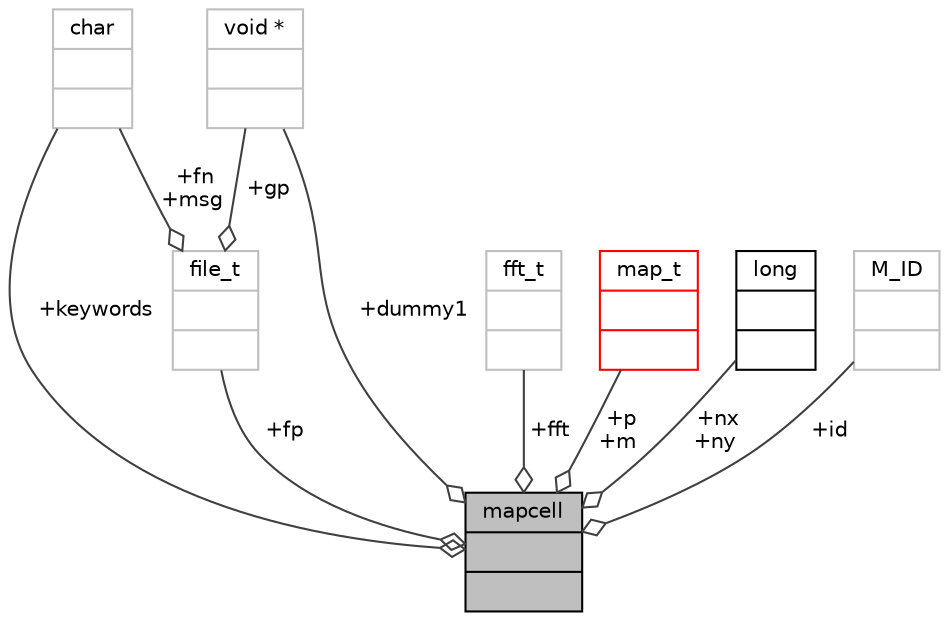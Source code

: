 digraph "mapcell"
{
 // INTERACTIVE_SVG=YES
  bgcolor="transparent";
  edge [fontname="Helvetica",fontsize="10",labelfontname="Helvetica",labelfontsize="10"];
  node [fontname="Helvetica",fontsize="10",shape=record];
  Node447 [label="{mapcell\n||}",height=0.2,width=0.4,color="black", fillcolor="grey75", style="filled", fontcolor="black"];
  Node448 -> Node447 [color="grey25",fontsize="10",style="solid",label=" +fp" ,arrowhead="odiamond",fontname="Helvetica"];
  Node448 [label="{file_t\n||}",height=0.2,width=0.4,color="grey75"];
  Node449 -> Node448 [color="grey25",fontsize="10",style="solid",label=" +fn\n+msg" ,arrowhead="odiamond",fontname="Helvetica"];
  Node449 [label="{char\n||}",height=0.2,width=0.4,color="grey75"];
  Node451 -> Node448 [color="grey25",fontsize="10",style="solid",label=" +gp" ,arrowhead="odiamond",fontname="Helvetica"];
  Node451 [label="{void *\n||}",height=0.2,width=0.4,color="grey75"];
  Node452 -> Node447 [color="grey25",fontsize="10",style="solid",label=" +fft" ,arrowhead="odiamond",fontname="Helvetica"];
  Node452 [label="{fft_t\n||}",height=0.2,width=0.4,color="grey75"];
  Node449 -> Node447 [color="grey25",fontsize="10",style="solid",label=" +keywords" ,arrowhead="odiamond",fontname="Helvetica"];
  Node455 -> Node447 [color="grey25",fontsize="10",style="solid",label=" +p\n+m" ,arrowhead="odiamond",fontname="Helvetica"];
  Node455 [label="{map_t\n||}",height=0.2,width=0.4,color="red",URL="$type_8h.html#structmap__t"];
  Node458 -> Node447 [color="grey25",fontsize="10",style="solid",label=" +nx\n+ny" ,arrowhead="odiamond",fontname="Helvetica"];
  Node458 [label="{long\n||}",height=0.2,width=0.4,color="black",URL="$classlong.html"];
  Node459 -> Node447 [color="grey25",fontsize="10",style="solid",label=" +id" ,arrowhead="odiamond",fontname="Helvetica"];
  Node459 [label="{M_ID\n||}",height=0.2,width=0.4,color="grey75"];
  Node451 -> Node447 [color="grey25",fontsize="10",style="solid",label=" +dummy1" ,arrowhead="odiamond",fontname="Helvetica"];
}
